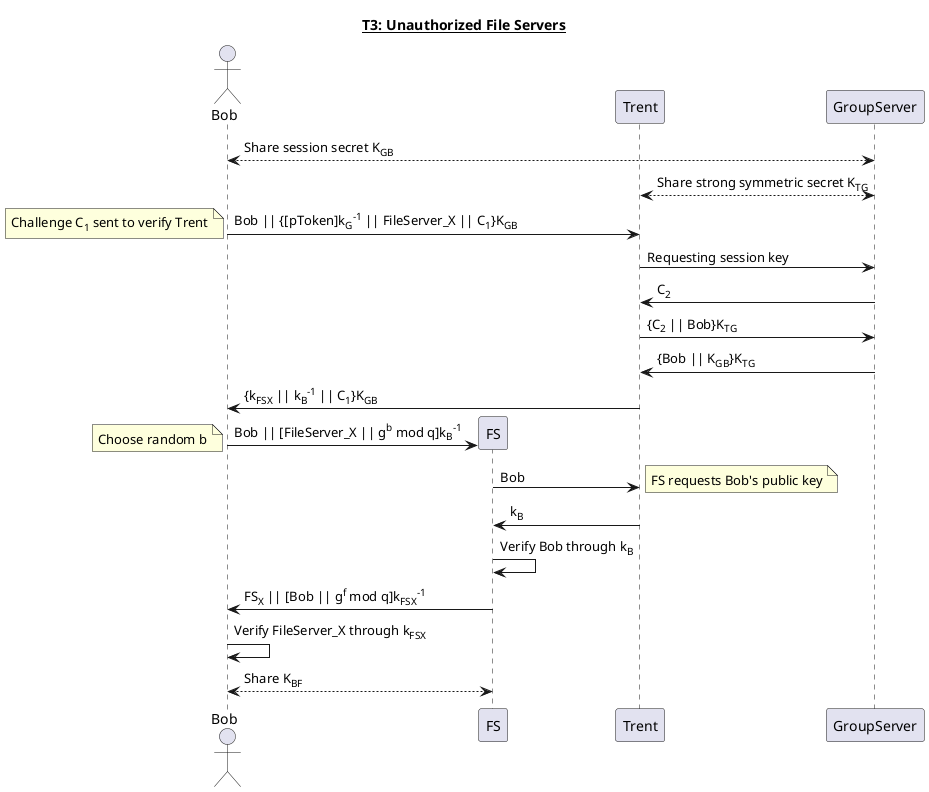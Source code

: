 @startuml
title __T3: Unauthorized File Servers__
actor Bob
participant FS
participant Trent
participant GroupServer

Bob <--> GroupServer: Share session secret K<sub>GB</sub>
GroupServer <--> Trent: Share strong symmetric secret K<sub>TG</sub>
Bob -> Trent: Bob || {[pToken]k<sub>G</sub><sup>-1</sup> || FileServer_X || C<sub>1</sub>}K<sub>GB</sub>
note left: Challenge C<sub>1</sub> sent to verify Trent

Trent -> GroupServer: Requesting session key
GroupServer -> Trent: C<sub>2</sub>
Trent -> GroupServer: {C<sub>2</sub> || Bob}K<sub>TG</sub>
GroupServer -> Trent: {Bob || K<sub>GB</sub>}K<sub>TG</sub>
Trent -> Bob: {k<sub>FSX</sub> || k<sub>B</sub><sup>-1</sup> || C<sub>1</sub>}K<sub>GB</sub>

create FS
Bob -> FS: Bob || [FileServer_X || g<sup>b</sup> mod q]k<sub>B</sub><sup>-1</sup>
note left: Choose random b
FS -> Trent: Bob
note right: FS requests Bob's public key
Trent -> FS: k<sub>B</sub>

FS -> FS: Verify Bob through k<sub>B</sub>
FS -> Bob: FS<sub>X</sub> || [Bob || g<sup>f</sup> mod q]k<sub>FSX</sub><sup>-1</sup>
Bob -> Bob: Verify FileServer_X through k<sub>FSX</sub>

Bob <--> FS: Share K<sub>BF</sub>
@enduml